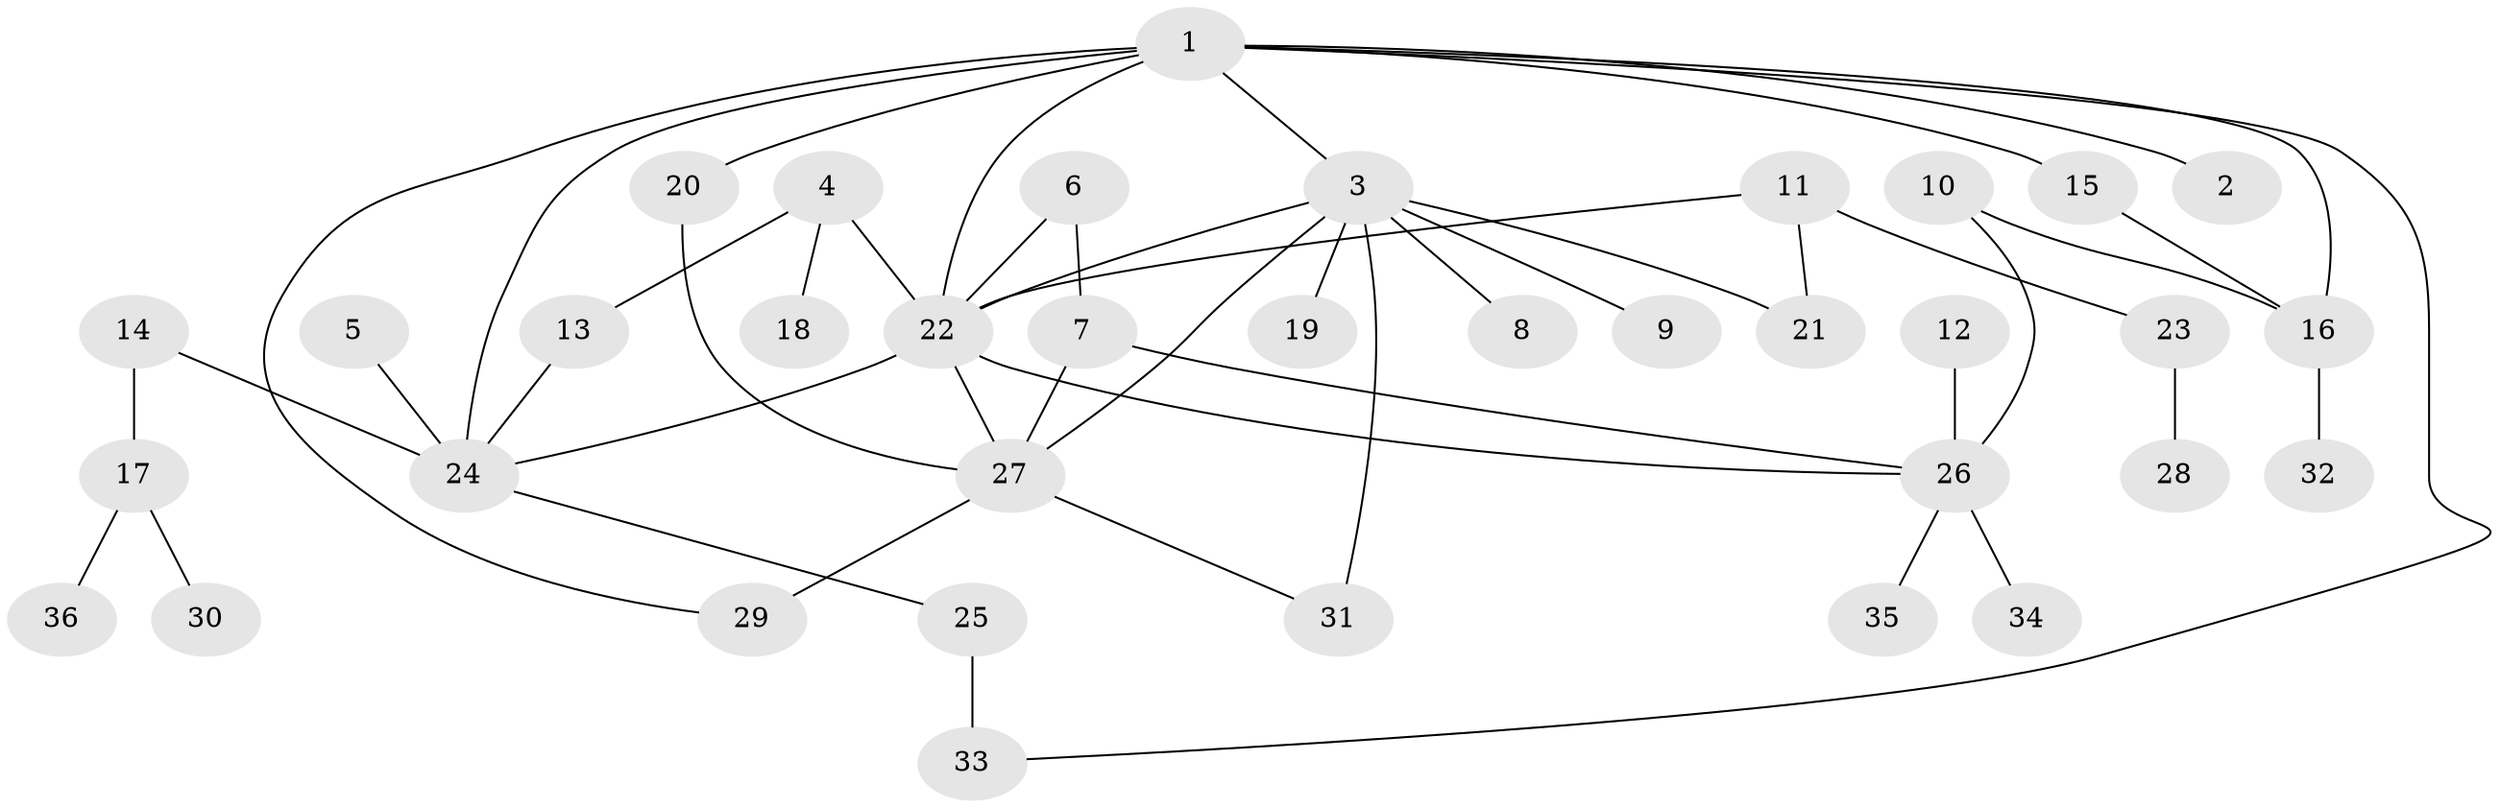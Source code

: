 // original degree distribution, {5: 0.056338028169014086, 4: 0.11267605633802817, 8: 0.014084507042253521, 3: 0.1267605633802817, 1: 0.29577464788732394, 6: 0.028169014084507043, 2: 0.36619718309859156}
// Generated by graph-tools (version 1.1) at 2025/25/03/09/25 03:25:29]
// undirected, 36 vertices, 48 edges
graph export_dot {
graph [start="1"]
  node [color=gray90,style=filled];
  1;
  2;
  3;
  4;
  5;
  6;
  7;
  8;
  9;
  10;
  11;
  12;
  13;
  14;
  15;
  16;
  17;
  18;
  19;
  20;
  21;
  22;
  23;
  24;
  25;
  26;
  27;
  28;
  29;
  30;
  31;
  32;
  33;
  34;
  35;
  36;
  1 -- 2 [weight=1.0];
  1 -- 3 [weight=1.0];
  1 -- 15 [weight=1.0];
  1 -- 16 [weight=1.0];
  1 -- 20 [weight=1.0];
  1 -- 22 [weight=1.0];
  1 -- 24 [weight=2.0];
  1 -- 29 [weight=1.0];
  1 -- 33 [weight=1.0];
  3 -- 8 [weight=1.0];
  3 -- 9 [weight=1.0];
  3 -- 19 [weight=1.0];
  3 -- 21 [weight=1.0];
  3 -- 22 [weight=1.0];
  3 -- 27 [weight=1.0];
  3 -- 31 [weight=1.0];
  4 -- 13 [weight=1.0];
  4 -- 18 [weight=1.0];
  4 -- 22 [weight=1.0];
  5 -- 24 [weight=1.0];
  6 -- 7 [weight=1.0];
  6 -- 22 [weight=1.0];
  7 -- 26 [weight=1.0];
  7 -- 27 [weight=1.0];
  10 -- 16 [weight=1.0];
  10 -- 26 [weight=1.0];
  11 -- 21 [weight=1.0];
  11 -- 22 [weight=1.0];
  11 -- 23 [weight=1.0];
  12 -- 26 [weight=2.0];
  13 -- 24 [weight=1.0];
  14 -- 17 [weight=1.0];
  14 -- 24 [weight=1.0];
  15 -- 16 [weight=1.0];
  16 -- 32 [weight=1.0];
  17 -- 30 [weight=1.0];
  17 -- 36 [weight=1.0];
  20 -- 27 [weight=1.0];
  22 -- 24 [weight=1.0];
  22 -- 26 [weight=1.0];
  22 -- 27 [weight=1.0];
  23 -- 28 [weight=1.0];
  24 -- 25 [weight=1.0];
  25 -- 33 [weight=2.0];
  26 -- 34 [weight=1.0];
  26 -- 35 [weight=1.0];
  27 -- 29 [weight=1.0];
  27 -- 31 [weight=1.0];
}
